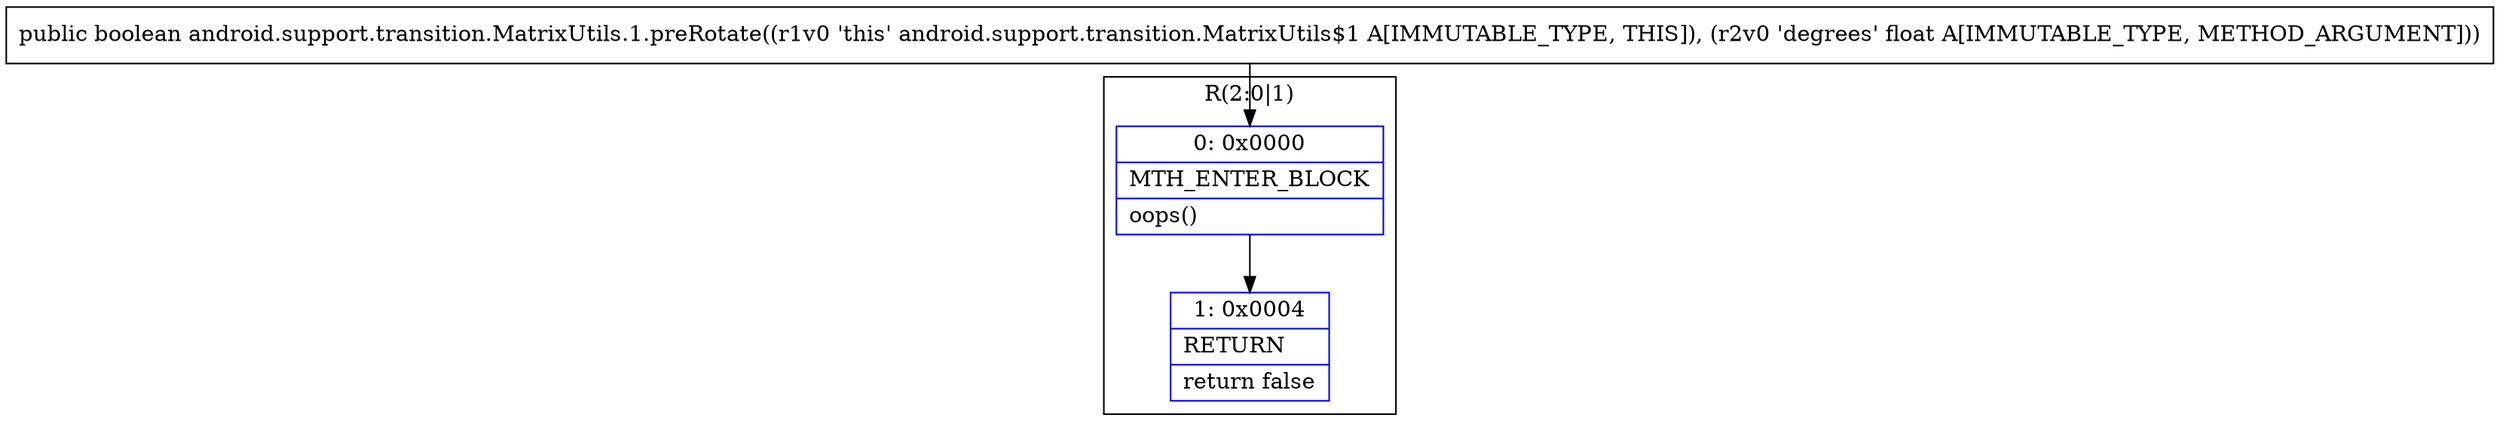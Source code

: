 digraph "CFG forandroid.support.transition.MatrixUtils.1.preRotate(F)Z" {
subgraph cluster_Region_1700358301 {
label = "R(2:0|1)";
node [shape=record,color=blue];
Node_0 [shape=record,label="{0\:\ 0x0000|MTH_ENTER_BLOCK\l|oops()\l}"];
Node_1 [shape=record,label="{1\:\ 0x0004|RETURN\l|return false\l}"];
}
MethodNode[shape=record,label="{public boolean android.support.transition.MatrixUtils.1.preRotate((r1v0 'this' android.support.transition.MatrixUtils$1 A[IMMUTABLE_TYPE, THIS]), (r2v0 'degrees' float A[IMMUTABLE_TYPE, METHOD_ARGUMENT])) }"];
MethodNode -> Node_0;
Node_0 -> Node_1;
}

